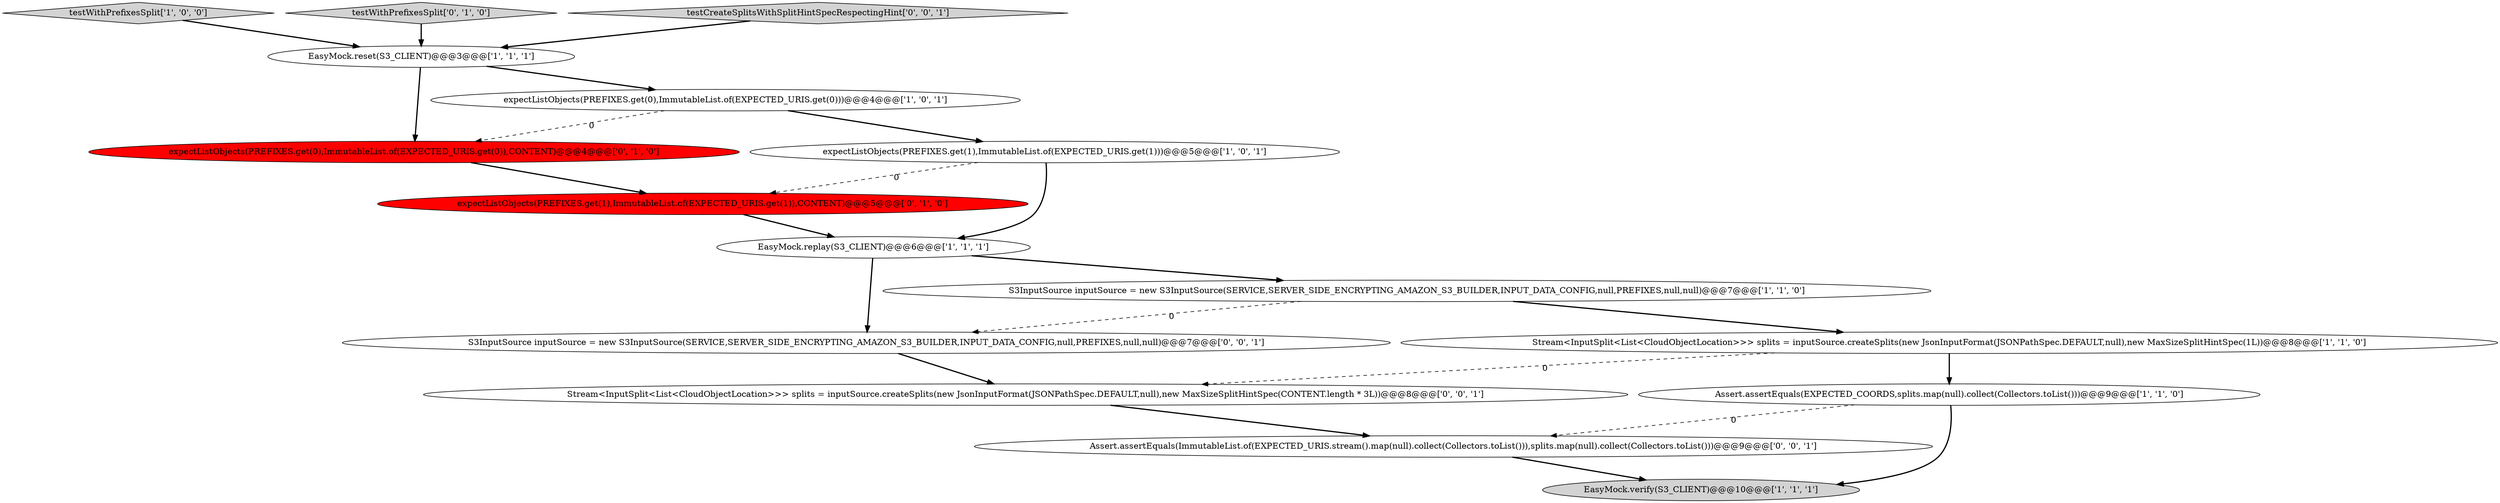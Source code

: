 digraph {
8 [style = filled, label = "expectListObjects(PREFIXES.get(1),ImmutableList.of(EXPECTED_URIS.get(1)))@@@5@@@['1', '0', '1']", fillcolor = white, shape = ellipse image = "AAA0AAABBB1BBB"];
2 [style = filled, label = "testWithPrefixesSplit['1', '0', '0']", fillcolor = lightgray, shape = diamond image = "AAA0AAABBB1BBB"];
3 [style = filled, label = "EasyMock.replay(S3_CLIENT)@@@6@@@['1', '1', '1']", fillcolor = white, shape = ellipse image = "AAA0AAABBB1BBB"];
10 [style = filled, label = "expectListObjects(PREFIXES.get(0),ImmutableList.of(EXPECTED_URIS.get(0)),CONTENT)@@@4@@@['0', '1', '0']", fillcolor = red, shape = ellipse image = "AAA1AAABBB2BBB"];
11 [style = filled, label = "testWithPrefixesSplit['0', '1', '0']", fillcolor = lightgray, shape = diamond image = "AAA0AAABBB2BBB"];
6 [style = filled, label = "expectListObjects(PREFIXES.get(0),ImmutableList.of(EXPECTED_URIS.get(0)))@@@4@@@['1', '0', '1']", fillcolor = white, shape = ellipse image = "AAA0AAABBB1BBB"];
13 [style = filled, label = "Assert.assertEquals(ImmutableList.of(EXPECTED_URIS.stream().map(null).collect(Collectors.toList())),splits.map(null).collect(Collectors.toList()))@@@9@@@['0', '0', '1']", fillcolor = white, shape = ellipse image = "AAA0AAABBB3BBB"];
14 [style = filled, label = "testCreateSplitsWithSplitHintSpecRespectingHint['0', '0', '1']", fillcolor = lightgray, shape = diamond image = "AAA0AAABBB3BBB"];
1 [style = filled, label = "Stream<InputSplit<List<CloudObjectLocation>>> splits = inputSource.createSplits(new JsonInputFormat(JSONPathSpec.DEFAULT,null),new MaxSizeSplitHintSpec(1L))@@@8@@@['1', '1', '0']", fillcolor = white, shape = ellipse image = "AAA0AAABBB1BBB"];
7 [style = filled, label = "EasyMock.verify(S3_CLIENT)@@@10@@@['1', '1', '1']", fillcolor = lightgray, shape = ellipse image = "AAA0AAABBB1BBB"];
5 [style = filled, label = "Assert.assertEquals(EXPECTED_COORDS,splits.map(null).collect(Collectors.toList()))@@@9@@@['1', '1', '0']", fillcolor = white, shape = ellipse image = "AAA0AAABBB1BBB"];
12 [style = filled, label = "Stream<InputSplit<List<CloudObjectLocation>>> splits = inputSource.createSplits(new JsonInputFormat(JSONPathSpec.DEFAULT,null),new MaxSizeSplitHintSpec(CONTENT.length * 3L))@@@8@@@['0', '0', '1']", fillcolor = white, shape = ellipse image = "AAA0AAABBB3BBB"];
0 [style = filled, label = "EasyMock.reset(S3_CLIENT)@@@3@@@['1', '1', '1']", fillcolor = white, shape = ellipse image = "AAA0AAABBB1BBB"];
9 [style = filled, label = "expectListObjects(PREFIXES.get(1),ImmutableList.of(EXPECTED_URIS.get(1)),CONTENT)@@@5@@@['0', '1', '0']", fillcolor = red, shape = ellipse image = "AAA1AAABBB2BBB"];
15 [style = filled, label = "S3InputSource inputSource = new S3InputSource(SERVICE,SERVER_SIDE_ENCRYPTING_AMAZON_S3_BUILDER,INPUT_DATA_CONFIG,null,PREFIXES,null,null)@@@7@@@['0', '0', '1']", fillcolor = white, shape = ellipse image = "AAA0AAABBB3BBB"];
4 [style = filled, label = "S3InputSource inputSource = new S3InputSource(SERVICE,SERVER_SIDE_ENCRYPTING_AMAZON_S3_BUILDER,INPUT_DATA_CONFIG,null,PREFIXES,null,null)@@@7@@@['1', '1', '0']", fillcolor = white, shape = ellipse image = "AAA0AAABBB1BBB"];
1->5 [style = bold, label=""];
5->13 [style = dashed, label="0"];
0->6 [style = bold, label=""];
8->3 [style = bold, label=""];
3->15 [style = bold, label=""];
3->4 [style = bold, label=""];
6->10 [style = dashed, label="0"];
8->9 [style = dashed, label="0"];
12->13 [style = bold, label=""];
1->12 [style = dashed, label="0"];
0->10 [style = bold, label=""];
2->0 [style = bold, label=""];
11->0 [style = bold, label=""];
14->0 [style = bold, label=""];
13->7 [style = bold, label=""];
4->15 [style = dashed, label="0"];
6->8 [style = bold, label=""];
9->3 [style = bold, label=""];
5->7 [style = bold, label=""];
4->1 [style = bold, label=""];
10->9 [style = bold, label=""];
15->12 [style = bold, label=""];
}
